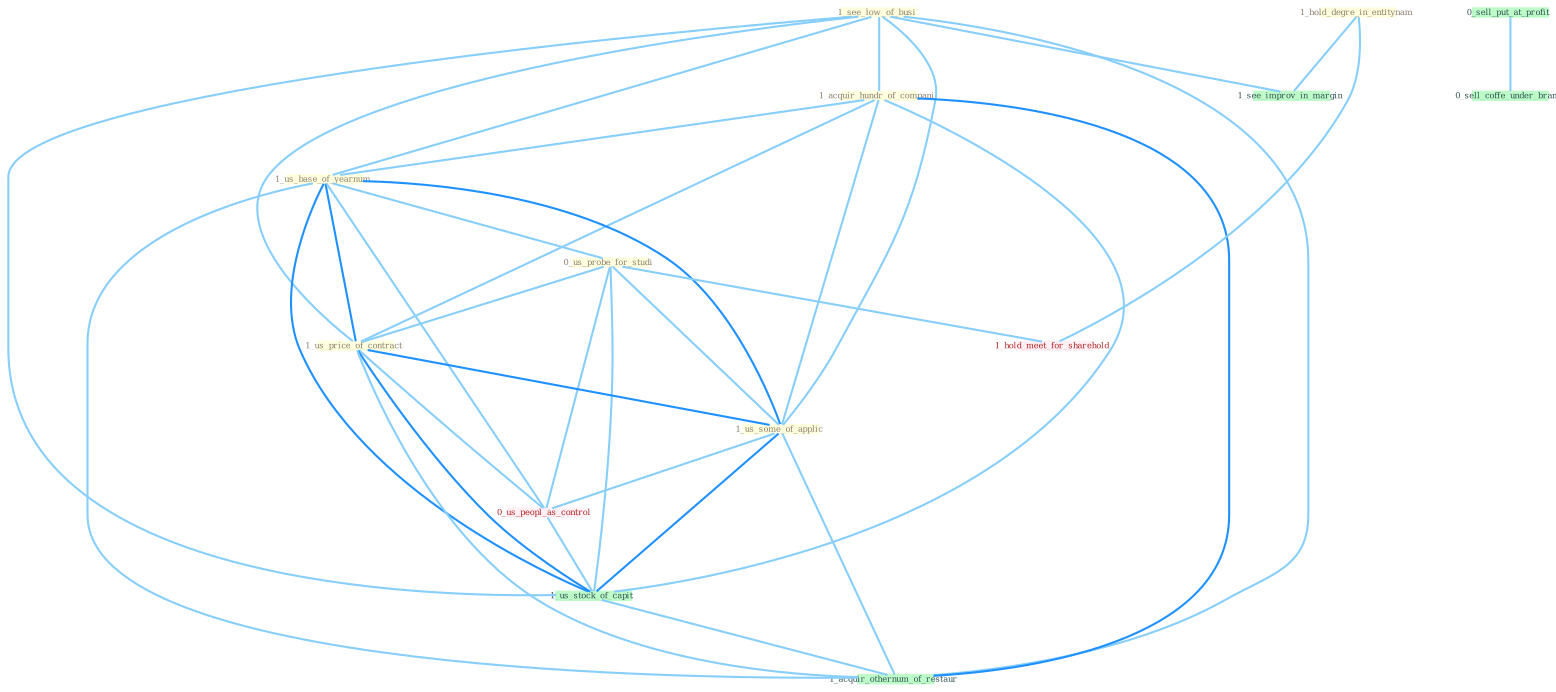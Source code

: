 Graph G{ 
    node
    [shape=polygon,style=filled,width=.5,height=.06,color="#BDFCC9",fixedsize=true,fontsize=4,
    fontcolor="#2f4f4f"];
    {node
    [color="#ffffe0", fontcolor="#8b7d6b"] "1_see_low_of_busi " "1_acquir_hundr_of_compani " "1_us_base_of_yearnum " "0_us_probe_for_studi " "1_hold_degre_in_entitynam " "1_us_price_of_contract " "1_us_some_of_applic "}
{node [color="#fff0f5", fontcolor="#b22222"] "0_us_peopl_as_control " "1_hold_meet_for_sharehold "}
edge [color="#B0E2FF"];

	"1_see_low_of_busi " -- "1_acquir_hundr_of_compani " [w="1", color="#87cefa" ];
	"1_see_low_of_busi " -- "1_us_base_of_yearnum " [w="1", color="#87cefa" ];
	"1_see_low_of_busi " -- "1_us_price_of_contract " [w="1", color="#87cefa" ];
	"1_see_low_of_busi " -- "1_us_some_of_applic " [w="1", color="#87cefa" ];
	"1_see_low_of_busi " -- "1_us_stock_of_capit " [w="1", color="#87cefa" ];
	"1_see_low_of_busi " -- "1_see_improv_in_margin " [w="1", color="#87cefa" ];
	"1_see_low_of_busi " -- "1_acquir_othernum_of_restaur " [w="1", color="#87cefa" ];
	"1_acquir_hundr_of_compani " -- "1_us_base_of_yearnum " [w="1", color="#87cefa" ];
	"1_acquir_hundr_of_compani " -- "1_us_price_of_contract " [w="1", color="#87cefa" ];
	"1_acquir_hundr_of_compani " -- "1_us_some_of_applic " [w="1", color="#87cefa" ];
	"1_acquir_hundr_of_compani " -- "1_us_stock_of_capit " [w="1", color="#87cefa" ];
	"1_acquir_hundr_of_compani " -- "1_acquir_othernum_of_restaur " [w="2", color="#1e90ff" , len=0.8];
	"1_us_base_of_yearnum " -- "0_us_probe_for_studi " [w="1", color="#87cefa" ];
	"1_us_base_of_yearnum " -- "1_us_price_of_contract " [w="2", color="#1e90ff" , len=0.8];
	"1_us_base_of_yearnum " -- "1_us_some_of_applic " [w="2", color="#1e90ff" , len=0.8];
	"1_us_base_of_yearnum " -- "0_us_peopl_as_control " [w="1", color="#87cefa" ];
	"1_us_base_of_yearnum " -- "1_us_stock_of_capit " [w="2", color="#1e90ff" , len=0.8];
	"1_us_base_of_yearnum " -- "1_acquir_othernum_of_restaur " [w="1", color="#87cefa" ];
	"0_us_probe_for_studi " -- "1_us_price_of_contract " [w="1", color="#87cefa" ];
	"0_us_probe_for_studi " -- "1_us_some_of_applic " [w="1", color="#87cefa" ];
	"0_us_probe_for_studi " -- "0_us_peopl_as_control " [w="1", color="#87cefa" ];
	"0_us_probe_for_studi " -- "1_us_stock_of_capit " [w="1", color="#87cefa" ];
	"0_us_probe_for_studi " -- "1_hold_meet_for_sharehold " [w="1", color="#87cefa" ];
	"1_hold_degre_in_entitynam " -- "1_see_improv_in_margin " [w="1", color="#87cefa" ];
	"1_hold_degre_in_entitynam " -- "1_hold_meet_for_sharehold " [w="1", color="#87cefa" ];
	"1_us_price_of_contract " -- "1_us_some_of_applic " [w="2", color="#1e90ff" , len=0.8];
	"1_us_price_of_contract " -- "0_us_peopl_as_control " [w="1", color="#87cefa" ];
	"1_us_price_of_contract " -- "1_us_stock_of_capit " [w="2", color="#1e90ff" , len=0.8];
	"1_us_price_of_contract " -- "1_acquir_othernum_of_restaur " [w="1", color="#87cefa" ];
	"1_us_some_of_applic " -- "0_us_peopl_as_control " [w="1", color="#87cefa" ];
	"1_us_some_of_applic " -- "1_us_stock_of_capit " [w="2", color="#1e90ff" , len=0.8];
	"1_us_some_of_applic " -- "1_acquir_othernum_of_restaur " [w="1", color="#87cefa" ];
	"0_us_peopl_as_control " -- "1_us_stock_of_capit " [w="1", color="#87cefa" ];
	"0_sell_put_at_profit " -- "0_sell_coffe_under_brand " [w="1", color="#87cefa" ];
	"1_us_stock_of_capit " -- "1_acquir_othernum_of_restaur " [w="1", color="#87cefa" ];
}